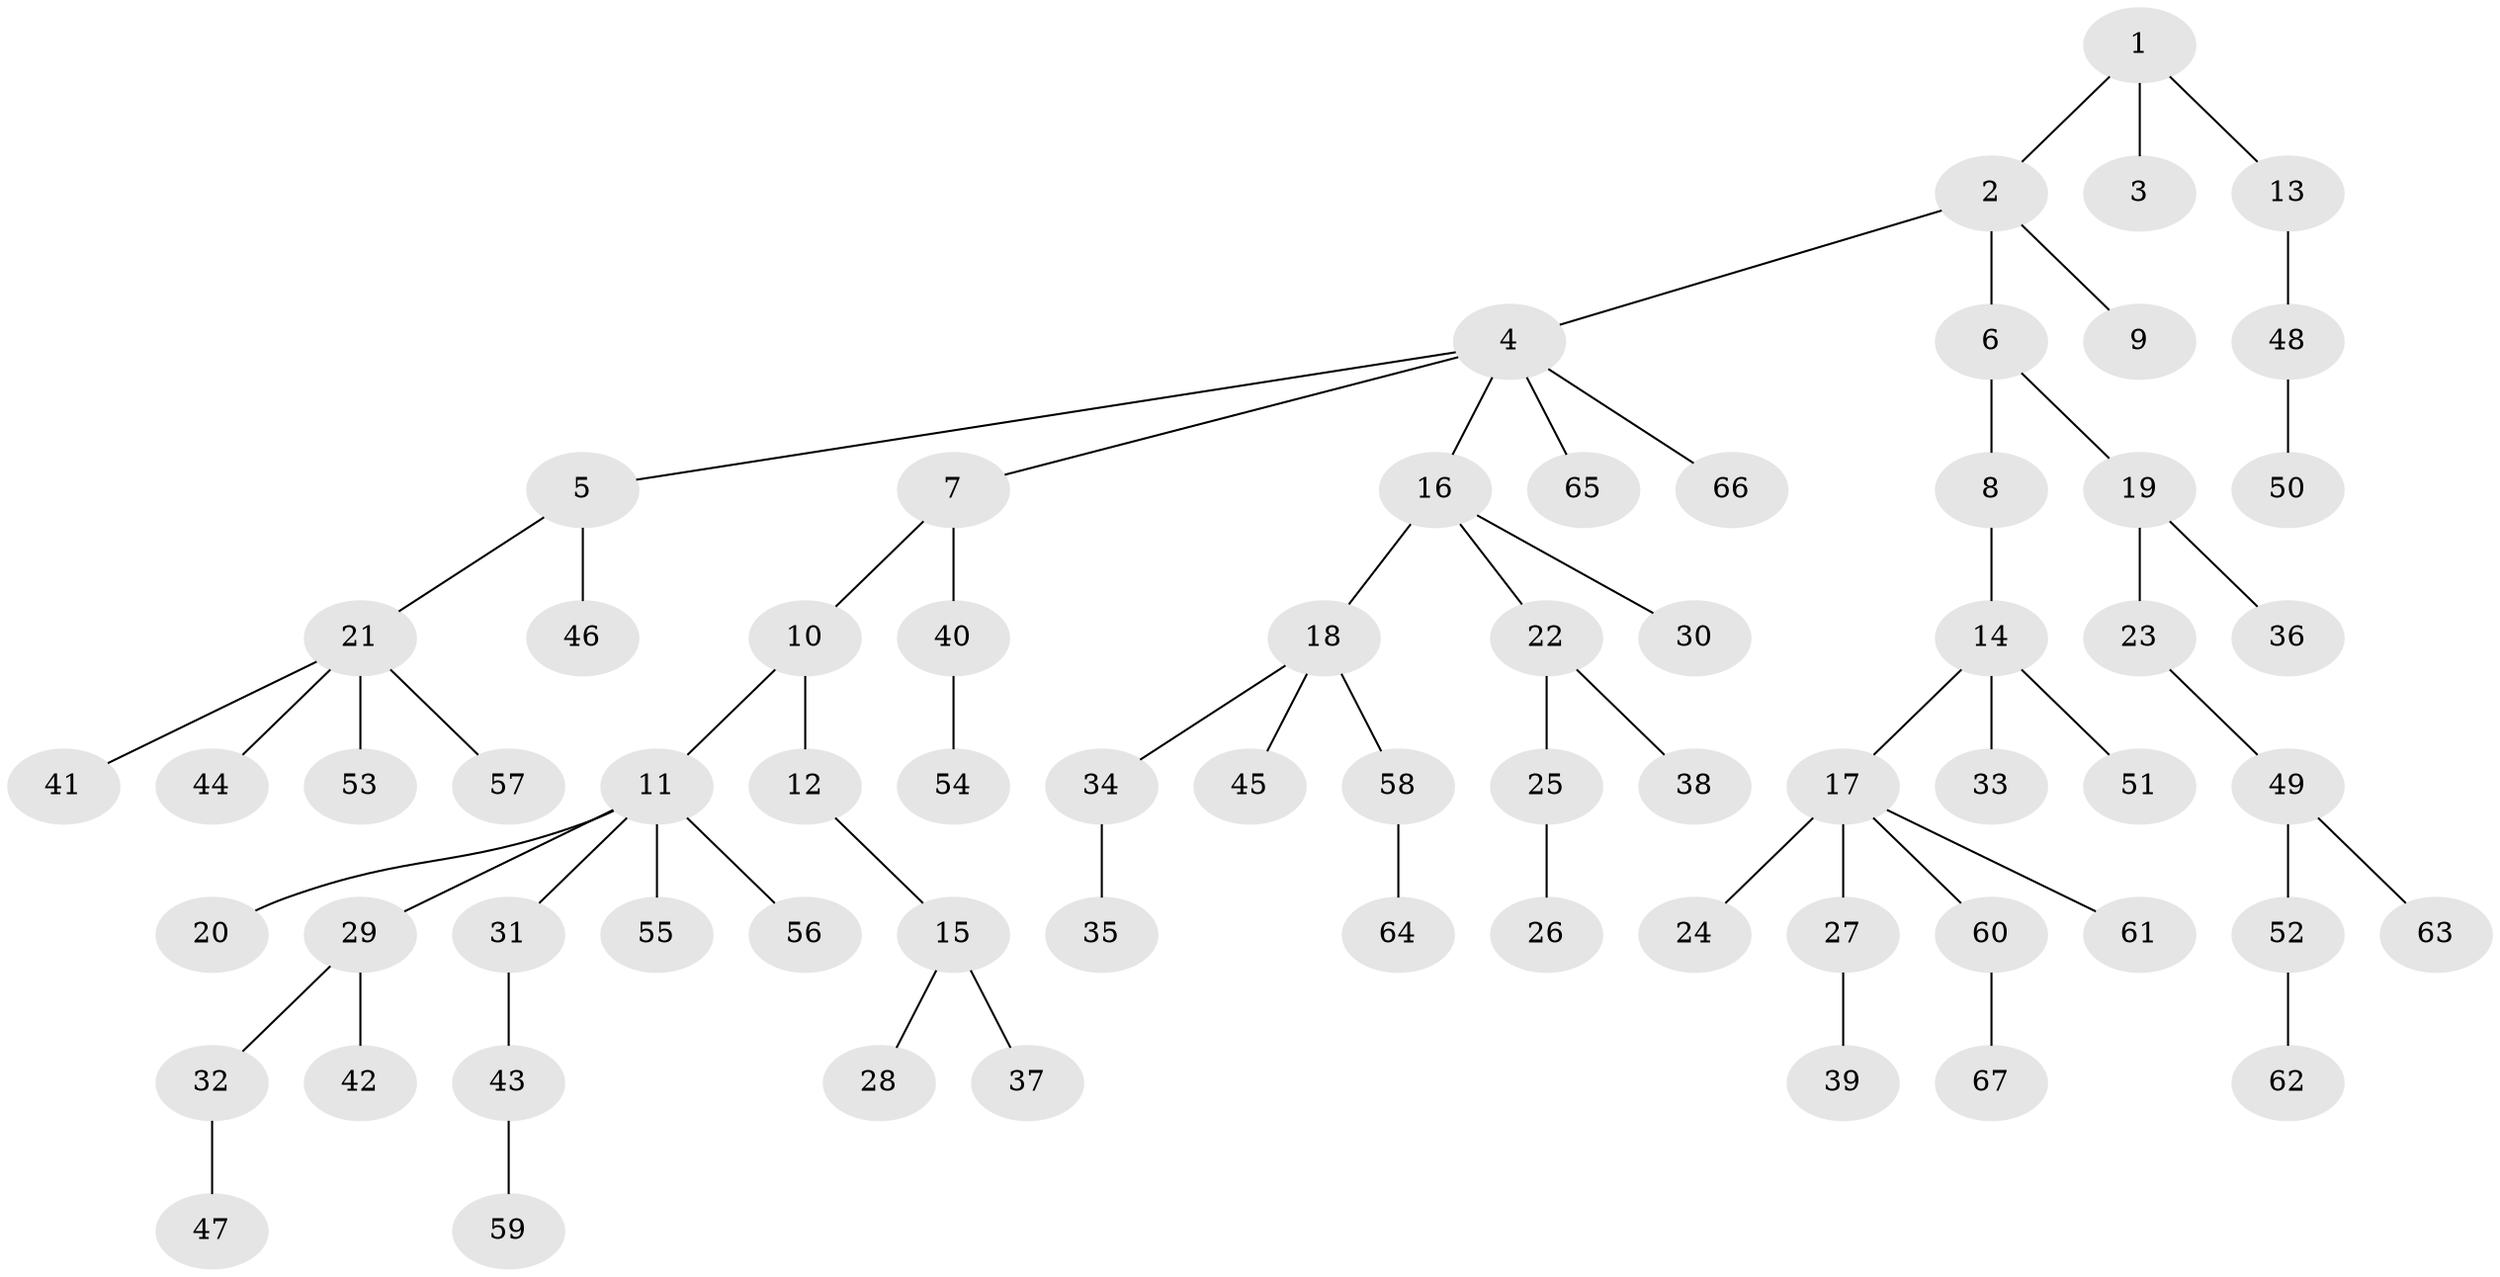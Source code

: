 // Generated by graph-tools (version 1.1) at 2025/15/03/09/25 04:15:29]
// undirected, 67 vertices, 66 edges
graph export_dot {
graph [start="1"]
  node [color=gray90,style=filled];
  1;
  2;
  3;
  4;
  5;
  6;
  7;
  8;
  9;
  10;
  11;
  12;
  13;
  14;
  15;
  16;
  17;
  18;
  19;
  20;
  21;
  22;
  23;
  24;
  25;
  26;
  27;
  28;
  29;
  30;
  31;
  32;
  33;
  34;
  35;
  36;
  37;
  38;
  39;
  40;
  41;
  42;
  43;
  44;
  45;
  46;
  47;
  48;
  49;
  50;
  51;
  52;
  53;
  54;
  55;
  56;
  57;
  58;
  59;
  60;
  61;
  62;
  63;
  64;
  65;
  66;
  67;
  1 -- 2;
  1 -- 3;
  1 -- 13;
  2 -- 4;
  2 -- 6;
  2 -- 9;
  4 -- 5;
  4 -- 7;
  4 -- 16;
  4 -- 65;
  4 -- 66;
  5 -- 21;
  5 -- 46;
  6 -- 8;
  6 -- 19;
  7 -- 10;
  7 -- 40;
  8 -- 14;
  10 -- 11;
  10 -- 12;
  11 -- 20;
  11 -- 29;
  11 -- 31;
  11 -- 55;
  11 -- 56;
  12 -- 15;
  13 -- 48;
  14 -- 17;
  14 -- 33;
  14 -- 51;
  15 -- 28;
  15 -- 37;
  16 -- 18;
  16 -- 22;
  16 -- 30;
  17 -- 24;
  17 -- 27;
  17 -- 60;
  17 -- 61;
  18 -- 34;
  18 -- 45;
  18 -- 58;
  19 -- 23;
  19 -- 36;
  21 -- 41;
  21 -- 44;
  21 -- 53;
  21 -- 57;
  22 -- 25;
  22 -- 38;
  23 -- 49;
  25 -- 26;
  27 -- 39;
  29 -- 32;
  29 -- 42;
  31 -- 43;
  32 -- 47;
  34 -- 35;
  40 -- 54;
  43 -- 59;
  48 -- 50;
  49 -- 52;
  49 -- 63;
  52 -- 62;
  58 -- 64;
  60 -- 67;
}
